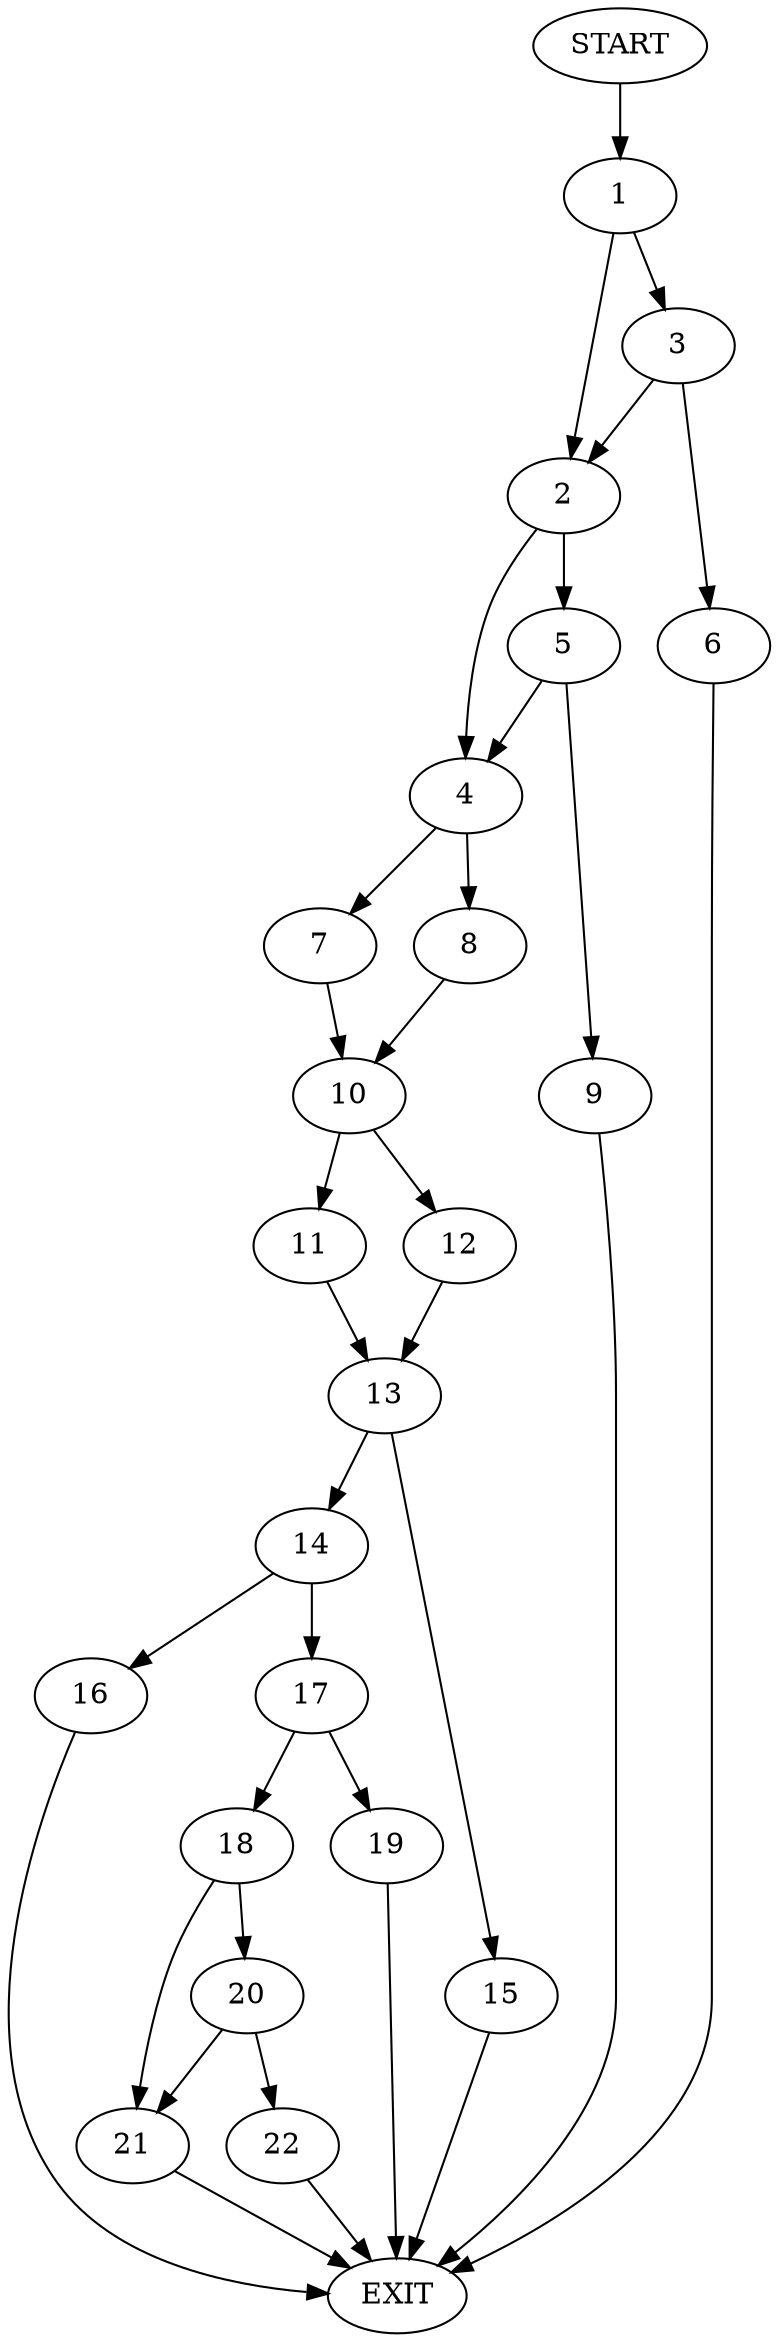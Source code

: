 digraph {
0 [label="START"]
23 [label="EXIT"]
0 -> 1
1 -> 2
1 -> 3
2 -> 4
2 -> 5
3 -> 2
3 -> 6
6 -> 23
4 -> 7
4 -> 8
5 -> 4
5 -> 9
9 -> 23
7 -> 10
8 -> 10
10 -> 11
10 -> 12
11 -> 13
12 -> 13
13 -> 14
13 -> 15
15 -> 23
14 -> 16
14 -> 17
17 -> 18
17 -> 19
16 -> 23
18 -> 20
18 -> 21
19 -> 23
21 -> 23
20 -> 22
20 -> 21
22 -> 23
}
